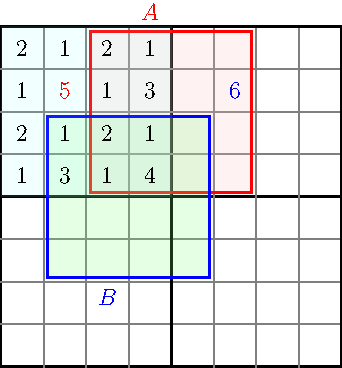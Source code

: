 unitsize(0.75cm);

for (int i=0; i<=8; ++i) {
if ((i!=0) && (i!=4) && (i!=8)) {
draw( (0,i)--(8,i), grey );
draw( (i,0)--(i,8), grey );
}
else {
draw( (0,i)--(8,i), black+1 );
draw( (i,0)--(i,8), black+1 );
}
}


filldraw( box((2.1,4.1),(5.9,7.9)), opacity(0.2)+palered, red+1 );
filldraw( box((1.1,2.1),(4.9,5.9)), opacity(0.2)+lightgreen, blue+1 );
fill(box((0,4),(4,8)), opacity(0.1)+lightcyan);
label("$A$", (3.5,8), dir(90), red);
label("$B$", (2.5,2), dir(-90), blue);

label("$2$", (0.5,7.5));
label("$1$", (1.5,7.5));
label("$2$", (2.5,7.5));
label("$1$", (3.5,7.5));
label("$1$", (0.5,6.5));
label("$5$", (1.5,6.5), red);
label("$1$", (2.5,6.5));
label("$3$", (3.5,6.5));
label("$2$", (0.5,5.5));
label("$1$", (1.5,5.5));
label("$2$", (2.5,5.5));
label("$1$", (3.5,5.5));
label("$1$", (0.5,4.5));
label("$3$", (1.5,4.5));
label("$1$", (2.5,4.5));
label("$4$", (3.5,4.5));
label("$6$", (5.5,6.5), blue);
